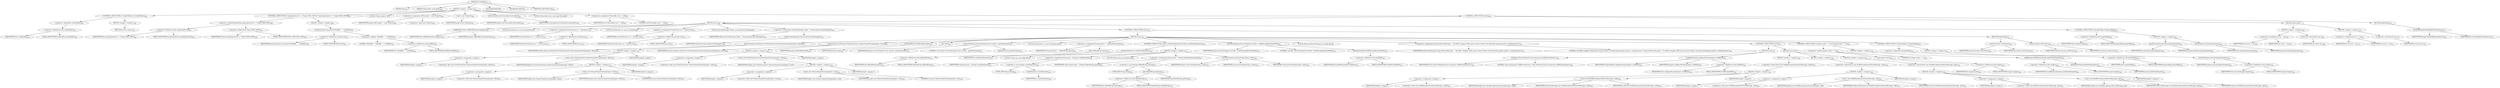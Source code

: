 digraph "runBuild" {  
"941" [label = <(METHOD,runBuild)<SUB>392</SUB>> ]
"21" [label = <(PARAM,this)<SUB>392</SUB>> ]
"942" [label = <(PARAM,ClassLoader coreLoader)<SUB>392</SUB>> ]
"943" [label = <(BLOCK,&lt;empty&gt;,&lt;empty&gt;)<SUB>392</SUB>> ]
"944" [label = <(CONTROL_STRUCTURE,if (!readyToRun),if (!readyToRun))<SUB>394</SUB>> ]
"945" [label = <(&lt;operator&gt;.logicalNot,!readyToRun)<SUB>394</SUB>> ]
"946" [label = <(&lt;operator&gt;.fieldAccess,this.readyToRun)<SUB>394</SUB>> ]
"947" [label = <(IDENTIFIER,this,!readyToRun)<SUB>394</SUB>> ]
"948" [label = <(FIELD_IDENTIFIER,readyToRun,readyToRun)<SUB>394</SUB>> ]
"949" [label = <(BLOCK,&lt;empty&gt;,&lt;empty&gt;)<SUB>394</SUB>> ]
"950" [label = <(RETURN,return;,return;)<SUB>395</SUB>> ]
"951" [label = <(CONTROL_STRUCTURE,if (msgOutputLevel &gt;= Project.MSG_INFO),if (msgOutputLevel &gt;= Project.MSG_INFO))<SUB>400</SUB>> ]
"952" [label = <(&lt;operator&gt;.greaterEqualsThan,msgOutputLevel &gt;= Project.MSG_INFO)<SUB>400</SUB>> ]
"953" [label = <(&lt;operator&gt;.fieldAccess,this.msgOutputLevel)<SUB>400</SUB>> ]
"954" [label = <(IDENTIFIER,this,msgOutputLevel &gt;= Project.MSG_INFO)<SUB>400</SUB>> ]
"955" [label = <(FIELD_IDENTIFIER,msgOutputLevel,msgOutputLevel)<SUB>400</SUB>> ]
"956" [label = <(&lt;operator&gt;.fieldAccess,Project.MSG_INFO)<SUB>400</SUB>> ]
"957" [label = <(IDENTIFIER,Project,msgOutputLevel &gt;= Project.MSG_INFO)<SUB>400</SUB>> ]
"958" [label = <(FIELD_IDENTIFIER,MSG_INFO,MSG_INFO)<SUB>400</SUB>> ]
"959" [label = <(BLOCK,&lt;empty&gt;,&lt;empty&gt;)<SUB>400</SUB>> ]
"960" [label = <(println,System.out.println(&quot;Buildfile: &quot; + buildFile))<SUB>401</SUB>> ]
"961" [label = <(&lt;operator&gt;.fieldAccess,System.out)<SUB>401</SUB>> ]
"962" [label = <(IDENTIFIER,System,System.out.println(&quot;Buildfile: &quot; + buildFile))<SUB>401</SUB>> ]
"963" [label = <(FIELD_IDENTIFIER,out,out)<SUB>401</SUB>> ]
"964" [label = <(&lt;operator&gt;.addition,&quot;Buildfile: &quot; + buildFile)<SUB>401</SUB>> ]
"965" [label = <(LITERAL,&quot;Buildfile: &quot;,&quot;Buildfile: &quot; + buildFile)<SUB>401</SUB>> ]
"966" [label = <(&lt;operator&gt;.fieldAccess,this.buildFile)<SUB>401</SUB>> ]
"967" [label = <(IDENTIFIER,this,&quot;Buildfile: &quot; + buildFile)<SUB>401</SUB>> ]
"968" [label = <(FIELD_IDENTIFIER,buildFile,buildFile)<SUB>401</SUB>> ]
"19" [label = <(LOCAL,Project project: ANY)> ]
"969" [label = <(&lt;operator&gt;.assignment,ANY project = new Project())<SUB>404</SUB>> ]
"970" [label = <(IDENTIFIER,project,ANY project = new Project())<SUB>404</SUB>> ]
"971" [label = <(&lt;operator&gt;.alloc,new Project())<SUB>404</SUB>> ]
"972" [label = <(&lt;init&gt;,new Project())<SUB>404</SUB>> ]
"18" [label = <(IDENTIFIER,project,new Project())<SUB>404</SUB>> ]
"973" [label = <(setCoreLoader,setCoreLoader(coreLoader))<SUB>405</SUB>> ]
"974" [label = <(IDENTIFIER,project,setCoreLoader(coreLoader))<SUB>405</SUB>> ]
"975" [label = <(IDENTIFIER,coreLoader,setCoreLoader(coreLoader))<SUB>405</SUB>> ]
"976" [label = <(LOCAL,Throwable error: java.lang.Throwable)> ]
"977" [label = <(&lt;operator&gt;.assignment,Throwable error = null)<SUB>407</SUB>> ]
"978" [label = <(IDENTIFIER,error,Throwable error = null)<SUB>407</SUB>> ]
"979" [label = <(LITERAL,null,Throwable error = null)<SUB>407</SUB>> ]
"980" [label = <(CONTROL_STRUCTURE,try,try)<SUB>409</SUB>> ]
"981" [label = <(BLOCK,try,try)<SUB>409</SUB>> ]
"982" [label = <(addBuildListeners,addBuildListeners(project))<SUB>410</SUB>> ]
"20" [label = <(IDENTIFIER,this,addBuildListeners(project))<SUB>410</SUB>> ]
"983" [label = <(IDENTIFIER,project,addBuildListeners(project))<SUB>410</SUB>> ]
"984" [label = <(LOCAL,PrintStream err: java.io.PrintStream)> ]
"985" [label = <(&lt;operator&gt;.assignment,PrintStream err = System.err)<SUB>412</SUB>> ]
"986" [label = <(IDENTIFIER,err,PrintStream err = System.err)<SUB>412</SUB>> ]
"987" [label = <(&lt;operator&gt;.fieldAccess,System.err)<SUB>412</SUB>> ]
"988" [label = <(IDENTIFIER,System,PrintStream err = System.err)<SUB>412</SUB>> ]
"989" [label = <(FIELD_IDENTIFIER,err,err)<SUB>412</SUB>> ]
"990" [label = <(LOCAL,PrintStream out: java.io.PrintStream)> ]
"991" [label = <(&lt;operator&gt;.assignment,PrintStream out = System.out)<SUB>413</SUB>> ]
"992" [label = <(IDENTIFIER,out,PrintStream out = System.out)<SUB>413</SUB>> ]
"993" [label = <(&lt;operator&gt;.fieldAccess,System.out)<SUB>413</SUB>> ]
"994" [label = <(IDENTIFIER,System,PrintStream out = System.out)<SUB>413</SUB>> ]
"995" [label = <(FIELD_IDENTIFIER,out,out)<SUB>413</SUB>> ]
"996" [label = <(LOCAL,SecurityManager oldsm: java.lang.SecurityManager)> ]
"997" [label = <(&lt;operator&gt;.assignment,SecurityManager oldsm = System.getSecurityManager())<SUB>414</SUB>> ]
"998" [label = <(IDENTIFIER,oldsm,SecurityManager oldsm = System.getSecurityManager())<SUB>414</SUB>> ]
"999" [label = <(getSecurityManager,System.getSecurityManager())<SUB>414</SUB>> ]
"1000" [label = <(IDENTIFIER,System,System.getSecurityManager())<SUB>414</SUB>> ]
"1001" [label = <(CONTROL_STRUCTURE,try,try)<SUB>416</SUB>> ]
"1002" [label = <(BLOCK,try,try)<SUB>416</SUB>> ]
"1003" [label = <(setOut,System.setOut(new PrintStream(new DemuxOutputStream(project, false))))<SUB>417</SUB>> ]
"1004" [label = <(IDENTIFIER,System,System.setOut(new PrintStream(new DemuxOutputStream(project, false))))<SUB>417</SUB>> ]
"1005" [label = <(BLOCK,&lt;empty&gt;,&lt;empty&gt;)<SUB>417</SUB>> ]
"1006" [label = <(&lt;operator&gt;.assignment,&lt;empty&gt;)> ]
"1007" [label = <(IDENTIFIER,$obj20,&lt;empty&gt;)> ]
"1008" [label = <(&lt;operator&gt;.alloc,new PrintStream(new DemuxOutputStream(project, false)))<SUB>417</SUB>> ]
"1009" [label = <(&lt;init&gt;,new PrintStream(new DemuxOutputStream(project, false)))<SUB>417</SUB>> ]
"1010" [label = <(IDENTIFIER,$obj20,new PrintStream(new DemuxOutputStream(project, false)))> ]
"1011" [label = <(BLOCK,&lt;empty&gt;,&lt;empty&gt;)<SUB>417</SUB>> ]
"1012" [label = <(&lt;operator&gt;.assignment,&lt;empty&gt;)> ]
"1013" [label = <(IDENTIFIER,$obj19,&lt;empty&gt;)> ]
"1014" [label = <(&lt;operator&gt;.alloc,new DemuxOutputStream(project, false))<SUB>417</SUB>> ]
"1015" [label = <(&lt;init&gt;,new DemuxOutputStream(project, false))<SUB>417</SUB>> ]
"1016" [label = <(IDENTIFIER,$obj19,new DemuxOutputStream(project, false))> ]
"1017" [label = <(IDENTIFIER,project,new DemuxOutputStream(project, false))<SUB>417</SUB>> ]
"1018" [label = <(LITERAL,false,new DemuxOutputStream(project, false))<SUB>417</SUB>> ]
"1019" [label = <(IDENTIFIER,$obj19,&lt;empty&gt;)> ]
"1020" [label = <(IDENTIFIER,$obj20,&lt;empty&gt;)> ]
"1021" [label = <(setErr,System.setErr(new PrintStream(new DemuxOutputStream(project, true))))<SUB>418</SUB>> ]
"1022" [label = <(IDENTIFIER,System,System.setErr(new PrintStream(new DemuxOutputStream(project, true))))<SUB>418</SUB>> ]
"1023" [label = <(BLOCK,&lt;empty&gt;,&lt;empty&gt;)<SUB>418</SUB>> ]
"1024" [label = <(&lt;operator&gt;.assignment,&lt;empty&gt;)> ]
"1025" [label = <(IDENTIFIER,$obj22,&lt;empty&gt;)> ]
"1026" [label = <(&lt;operator&gt;.alloc,new PrintStream(new DemuxOutputStream(project, true)))<SUB>418</SUB>> ]
"1027" [label = <(&lt;init&gt;,new PrintStream(new DemuxOutputStream(project, true)))<SUB>418</SUB>> ]
"1028" [label = <(IDENTIFIER,$obj22,new PrintStream(new DemuxOutputStream(project, true)))> ]
"1029" [label = <(BLOCK,&lt;empty&gt;,&lt;empty&gt;)<SUB>418</SUB>> ]
"1030" [label = <(&lt;operator&gt;.assignment,&lt;empty&gt;)> ]
"1031" [label = <(IDENTIFIER,$obj21,&lt;empty&gt;)> ]
"1032" [label = <(&lt;operator&gt;.alloc,new DemuxOutputStream(project, true))<SUB>418</SUB>> ]
"1033" [label = <(&lt;init&gt;,new DemuxOutputStream(project, true))<SUB>418</SUB>> ]
"1034" [label = <(IDENTIFIER,$obj21,new DemuxOutputStream(project, true))> ]
"1035" [label = <(IDENTIFIER,project,new DemuxOutputStream(project, true))<SUB>418</SUB>> ]
"1036" [label = <(LITERAL,true,new DemuxOutputStream(project, true))<SUB>418</SUB>> ]
"1037" [label = <(IDENTIFIER,$obj21,&lt;empty&gt;)> ]
"1038" [label = <(IDENTIFIER,$obj22,&lt;empty&gt;)> ]
"1039" [label = <(fireBuildStarted,fireBuildStarted())<SUB>419</SUB>> ]
"1040" [label = <(IDENTIFIER,project,fireBuildStarted())<SUB>419</SUB>> ]
"1041" [label = <(init,init())<SUB>420</SUB>> ]
"1042" [label = <(IDENTIFIER,project,init())<SUB>420</SUB>> ]
"1043" [label = <(setUserProperty,setUserProperty(&quot;ant.version&quot;, getAntVersion()))<SUB>421</SUB>> ]
"1044" [label = <(IDENTIFIER,project,setUserProperty(&quot;ant.version&quot;, getAntVersion()))<SUB>421</SUB>> ]
"1045" [label = <(LITERAL,&quot;ant.version&quot;,setUserProperty(&quot;ant.version&quot;, getAntVersion()))<SUB>421</SUB>> ]
"1046" [label = <(getAntVersion,getAntVersion())<SUB>421</SUB>> ]
"1047" [label = <(LOCAL,Enumeration e: java.util.Enumeration)> ]
"1048" [label = <(&lt;operator&gt;.assignment,Enumeration e = definedProps.keys())<SUB>424</SUB>> ]
"1049" [label = <(IDENTIFIER,e,Enumeration e = definedProps.keys())<SUB>424</SUB>> ]
"1050" [label = <(keys,definedProps.keys())<SUB>424</SUB>> ]
"1051" [label = <(&lt;operator&gt;.fieldAccess,this.definedProps)<SUB>424</SUB>> ]
"1052" [label = <(IDENTIFIER,this,definedProps.keys())<SUB>424</SUB>> ]
"1053" [label = <(FIELD_IDENTIFIER,definedProps,definedProps)<SUB>424</SUB>> ]
"1054" [label = <(CONTROL_STRUCTURE,while (e.hasMoreElements()),while (e.hasMoreElements()))<SUB>425</SUB>> ]
"1055" [label = <(hasMoreElements,e.hasMoreElements())<SUB>425</SUB>> ]
"1056" [label = <(IDENTIFIER,e,e.hasMoreElements())<SUB>425</SUB>> ]
"1057" [label = <(BLOCK,&lt;empty&gt;,&lt;empty&gt;)<SUB>425</SUB>> ]
"1058" [label = <(LOCAL,String arg: java.lang.String)> ]
"1059" [label = <(&lt;operator&gt;.assignment,String arg = (String) e.nextElement())<SUB>426</SUB>> ]
"1060" [label = <(IDENTIFIER,arg,String arg = (String) e.nextElement())<SUB>426</SUB>> ]
"1061" [label = <(&lt;operator&gt;.cast,(String) e.nextElement())<SUB>426</SUB>> ]
"1062" [label = <(TYPE_REF,String,String)<SUB>426</SUB>> ]
"1063" [label = <(nextElement,e.nextElement())<SUB>426</SUB>> ]
"1064" [label = <(IDENTIFIER,e,e.nextElement())<SUB>426</SUB>> ]
"1065" [label = <(LOCAL,String value: java.lang.String)> ]
"1066" [label = <(&lt;operator&gt;.assignment,String value = (String) definedProps.get(arg))<SUB>427</SUB>> ]
"1067" [label = <(IDENTIFIER,value,String value = (String) definedProps.get(arg))<SUB>427</SUB>> ]
"1068" [label = <(&lt;operator&gt;.cast,(String) definedProps.get(arg))<SUB>427</SUB>> ]
"1069" [label = <(TYPE_REF,String,String)<SUB>427</SUB>> ]
"1070" [label = <(get,definedProps.get(arg))<SUB>427</SUB>> ]
"1071" [label = <(&lt;operator&gt;.fieldAccess,this.definedProps)<SUB>427</SUB>> ]
"1072" [label = <(IDENTIFIER,this,definedProps.get(arg))<SUB>427</SUB>> ]
"1073" [label = <(FIELD_IDENTIFIER,definedProps,definedProps)<SUB>427</SUB>> ]
"1074" [label = <(IDENTIFIER,arg,definedProps.get(arg))<SUB>427</SUB>> ]
"1075" [label = <(setUserProperty,setUserProperty(arg, value))<SUB>428</SUB>> ]
"1076" [label = <(IDENTIFIER,project,setUserProperty(arg, value))<SUB>428</SUB>> ]
"1077" [label = <(IDENTIFIER,arg,setUserProperty(arg, value))<SUB>428</SUB>> ]
"1078" [label = <(IDENTIFIER,value,setUserProperty(arg, value))<SUB>428</SUB>> ]
"1079" [label = <(setUserProperty,setUserProperty(&quot;ant.file&quot;, buildFile.getAbsolutePath()))<SUB>431</SUB>> ]
"1080" [label = <(IDENTIFIER,project,setUserProperty(&quot;ant.file&quot;, buildFile.getAbsolutePath()))<SUB>431</SUB>> ]
"1081" [label = <(LITERAL,&quot;ant.file&quot;,setUserProperty(&quot;ant.file&quot;, buildFile.getAbsolutePath()))<SUB>431</SUB>> ]
"1082" [label = <(getAbsolutePath,buildFile.getAbsolutePath())<SUB>431</SUB>> ]
"1083" [label = <(&lt;operator&gt;.fieldAccess,this.buildFile)<SUB>431</SUB>> ]
"1084" [label = <(IDENTIFIER,this,buildFile.getAbsolutePath())<SUB>431</SUB>> ]
"1085" [label = <(FIELD_IDENTIFIER,buildFile,buildFile)<SUB>431</SUB>> ]
"1086" [label = <(LOCAL,String noParserMessage: java.lang.String)> ]
"1087" [label = <(&lt;operator&gt;.assignment,String noParserMessage = &quot;No JAXP compliant XML parser found. Please visit http://xml.apache.org for a suitable parser&quot;)<SUB>435</SUB>> ]
"1088" [label = <(IDENTIFIER,noParserMessage,String noParserMessage = &quot;No JAXP compliant XML parser found. Please visit http://xml.apache.org for a suitable parser&quot;)<SUB>435</SUB>> ]
"1089" [label = <(LITERAL,&quot;No JAXP compliant XML parser found. Please visit http://xml.apache.org for a suitable parser&quot;,String noParserMessage = &quot;No JAXP compliant XML parser found. Please visit http://xml.apache.org for a suitable parser&quot;)<SUB>436</SUB>> ]
"1090" [label = <(CONTROL_STRUCTURE,try,try)<SUB>437</SUB>> ]
"1091" [label = <(BLOCK,try,try)<SUB>437</SUB>> ]
"1092" [label = <(forName,Class.forName(&quot;javax.xml.parsers.SAXParserFactory&quot;))<SUB>438</SUB>> ]
"1093" [label = <(IDENTIFIER,Class,Class.forName(&quot;javax.xml.parsers.SAXParserFactory&quot;))<SUB>438</SUB>> ]
"1094" [label = <(LITERAL,&quot;javax.xml.parsers.SAXParserFactory&quot;,Class.forName(&quot;javax.xml.parsers.SAXParserFactory&quot;))<SUB>438</SUB>> ]
"1095" [label = <(configureProject,configureProject(project, buildFile))<SUB>439</SUB>> ]
"1096" [label = <(IDENTIFIER,ProjectHelper,configureProject(project, buildFile))<SUB>439</SUB>> ]
"1097" [label = <(IDENTIFIER,project,configureProject(project, buildFile))<SUB>439</SUB>> ]
"1098" [label = <(&lt;operator&gt;.fieldAccess,this.buildFile)<SUB>439</SUB>> ]
"1099" [label = <(IDENTIFIER,this,configureProject(project, buildFile))<SUB>439</SUB>> ]
"1100" [label = <(FIELD_IDENTIFIER,buildFile,buildFile)<SUB>439</SUB>> ]
"1101" [label = <(BLOCK,catch,catch)> ]
"1102" [label = <(BLOCK,&lt;empty&gt;,&lt;empty&gt;)<SUB>440</SUB>> ]
"1103" [label = <(&lt;operator&gt;.throw,throw new BuildException(noParserMessage, ncdfe);)<SUB>441</SUB>> ]
"1104" [label = <(BLOCK,&lt;empty&gt;,&lt;empty&gt;)<SUB>441</SUB>> ]
"1105" [label = <(&lt;operator&gt;.assignment,&lt;empty&gt;)> ]
"1106" [label = <(IDENTIFIER,$obj23,&lt;empty&gt;)> ]
"1107" [label = <(&lt;operator&gt;.alloc,new BuildException(noParserMessage, ncdfe))<SUB>441</SUB>> ]
"1108" [label = <(&lt;init&gt;,new BuildException(noParserMessage, ncdfe))<SUB>441</SUB>> ]
"1109" [label = <(IDENTIFIER,$obj23,new BuildException(noParserMessage, ncdfe))> ]
"1110" [label = <(IDENTIFIER,noParserMessage,new BuildException(noParserMessage, ncdfe))<SUB>441</SUB>> ]
"1111" [label = <(IDENTIFIER,ncdfe,new BuildException(noParserMessage, ncdfe))<SUB>441</SUB>> ]
"1112" [label = <(IDENTIFIER,$obj23,&lt;empty&gt;)> ]
"1113" [label = <(BLOCK,&lt;empty&gt;,&lt;empty&gt;)<SUB>442</SUB>> ]
"1114" [label = <(&lt;operator&gt;.throw,throw new BuildException(noParserMessage, cnfe);)<SUB>443</SUB>> ]
"1115" [label = <(BLOCK,&lt;empty&gt;,&lt;empty&gt;)<SUB>443</SUB>> ]
"1116" [label = <(&lt;operator&gt;.assignment,&lt;empty&gt;)> ]
"1117" [label = <(IDENTIFIER,$obj24,&lt;empty&gt;)> ]
"1118" [label = <(&lt;operator&gt;.alloc,new BuildException(noParserMessage, cnfe))<SUB>443</SUB>> ]
"1119" [label = <(&lt;init&gt;,new BuildException(noParserMessage, cnfe))<SUB>443</SUB>> ]
"1120" [label = <(IDENTIFIER,$obj24,new BuildException(noParserMessage, cnfe))> ]
"1121" [label = <(IDENTIFIER,noParserMessage,new BuildException(noParserMessage, cnfe))<SUB>443</SUB>> ]
"1122" [label = <(IDENTIFIER,cnfe,new BuildException(noParserMessage, cnfe))<SUB>443</SUB>> ]
"1123" [label = <(IDENTIFIER,$obj24,&lt;empty&gt;)> ]
"1124" [label = <(BLOCK,&lt;empty&gt;,&lt;empty&gt;)<SUB>444</SUB>> ]
"1125" [label = <(&lt;operator&gt;.throw,throw new BuildException(noParserMessage, npe);)<SUB>445</SUB>> ]
"1126" [label = <(BLOCK,&lt;empty&gt;,&lt;empty&gt;)<SUB>445</SUB>> ]
"1127" [label = <(&lt;operator&gt;.assignment,&lt;empty&gt;)> ]
"1128" [label = <(IDENTIFIER,$obj25,&lt;empty&gt;)> ]
"1129" [label = <(&lt;operator&gt;.alloc,new BuildException(noParserMessage, npe))<SUB>445</SUB>> ]
"1130" [label = <(&lt;init&gt;,new BuildException(noParserMessage, npe))<SUB>445</SUB>> ]
"1131" [label = <(IDENTIFIER,$obj25,new BuildException(noParserMessage, npe))> ]
"1132" [label = <(IDENTIFIER,noParserMessage,new BuildException(noParserMessage, npe))<SUB>445</SUB>> ]
"1133" [label = <(IDENTIFIER,npe,new BuildException(noParserMessage, npe))<SUB>445</SUB>> ]
"1134" [label = <(IDENTIFIER,$obj25,&lt;empty&gt;)> ]
"1135" [label = <(CONTROL_STRUCTURE,if (targets.size() == 0),if (targets.size() == 0))<SUB>449</SUB>> ]
"1136" [label = <(&lt;operator&gt;.equals,targets.size() == 0)<SUB>449</SUB>> ]
"1137" [label = <(size,targets.size())<SUB>449</SUB>> ]
"1138" [label = <(&lt;operator&gt;.fieldAccess,this.targets)<SUB>449</SUB>> ]
"1139" [label = <(IDENTIFIER,this,targets.size())<SUB>449</SUB>> ]
"1140" [label = <(FIELD_IDENTIFIER,targets,targets)<SUB>449</SUB>> ]
"1141" [label = <(LITERAL,0,targets.size() == 0)<SUB>449</SUB>> ]
"1142" [label = <(BLOCK,&lt;empty&gt;,&lt;empty&gt;)<SUB>449</SUB>> ]
"1143" [label = <(addElement,addElement(project.getDefaultTarget()))<SUB>450</SUB>> ]
"1144" [label = <(&lt;operator&gt;.fieldAccess,this.targets)<SUB>450</SUB>> ]
"1145" [label = <(IDENTIFIER,this,addElement(project.getDefaultTarget()))<SUB>450</SUB>> ]
"1146" [label = <(FIELD_IDENTIFIER,targets,targets)<SUB>450</SUB>> ]
"1147" [label = <(getDefaultTarget,getDefaultTarget())<SUB>450</SUB>> ]
"1148" [label = <(IDENTIFIER,project,getDefaultTarget())<SUB>450</SUB>> ]
"1149" [label = <(CONTROL_STRUCTURE,if (!projectHelp),if (!projectHelp))<SUB>453</SUB>> ]
"1150" [label = <(&lt;operator&gt;.logicalNot,!projectHelp)<SUB>453</SUB>> ]
"1151" [label = <(&lt;operator&gt;.fieldAccess,this.projectHelp)<SUB>453</SUB>> ]
"1152" [label = <(IDENTIFIER,this,!projectHelp)<SUB>453</SUB>> ]
"1153" [label = <(FIELD_IDENTIFIER,projectHelp,projectHelp)<SUB>453</SUB>> ]
"1154" [label = <(BLOCK,&lt;empty&gt;,&lt;empty&gt;)<SUB>453</SUB>> ]
"1155" [label = <(executeTargets,executeTargets(targets))<SUB>454</SUB>> ]
"1156" [label = <(IDENTIFIER,project,executeTargets(targets))<SUB>454</SUB>> ]
"1157" [label = <(&lt;operator&gt;.fieldAccess,this.targets)<SUB>454</SUB>> ]
"1158" [label = <(IDENTIFIER,this,executeTargets(targets))<SUB>454</SUB>> ]
"1159" [label = <(FIELD_IDENTIFIER,targets,targets)<SUB>454</SUB>> ]
"1160" [label = <(BLOCK,finally,finally)<SUB>457</SUB>> ]
"1161" [label = <(setOut,System.setOut(out))<SUB>458</SUB>> ]
"1162" [label = <(IDENTIFIER,System,System.setOut(out))<SUB>458</SUB>> ]
"1163" [label = <(IDENTIFIER,out,System.setOut(out))<SUB>458</SUB>> ]
"1164" [label = <(setErr,System.setErr(err))<SUB>459</SUB>> ]
"1165" [label = <(IDENTIFIER,System,System.setErr(err))<SUB>459</SUB>> ]
"1166" [label = <(IDENTIFIER,err,System.setErr(err))<SUB>459</SUB>> ]
"1167" [label = <(CONTROL_STRUCTURE,if (projectHelp),if (projectHelp))<SUB>461</SUB>> ]
"1168" [label = <(&lt;operator&gt;.fieldAccess,this.projectHelp)<SUB>461</SUB>> ]
"1169" [label = <(IDENTIFIER,this,if (projectHelp))<SUB>461</SUB>> ]
"1170" [label = <(FIELD_IDENTIFIER,projectHelp,projectHelp)<SUB>461</SUB>> ]
"1171" [label = <(BLOCK,&lt;empty&gt;,&lt;empty&gt;)<SUB>461</SUB>> ]
"1172" [label = <(printDescription,printDescription(project))<SUB>462</SUB>> ]
"22" [label = <(IDENTIFIER,this,printDescription(project))<SUB>462</SUB>> ]
"1173" [label = <(IDENTIFIER,project,printDescription(project))<SUB>462</SUB>> ]
"1174" [label = <(printTargets,printTargets(project))<SUB>463</SUB>> ]
"23" [label = <(IDENTIFIER,this,printTargets(project))<SUB>463</SUB>> ]
"1175" [label = <(IDENTIFIER,project,printTargets(project))<SUB>463</SUB>> ]
"1176" [label = <(BLOCK,catch,catch)> ]
"1177" [label = <(BLOCK,&lt;empty&gt;,&lt;empty&gt;)<SUB>466</SUB>> ]
"1178" [label = <(&lt;operator&gt;.assignment,error = exc)<SUB>467</SUB>> ]
"1179" [label = <(IDENTIFIER,error,error = exc)<SUB>467</SUB>> ]
"1180" [label = <(IDENTIFIER,exc,error = exc)<SUB>467</SUB>> ]
"1181" [label = <(&lt;operator&gt;.throw,throw exc;)<SUB>468</SUB>> ]
"1182" [label = <(IDENTIFIER,exc,throw exc;)<SUB>468</SUB>> ]
"1183" [label = <(BLOCK,&lt;empty&gt;,&lt;empty&gt;)<SUB>470</SUB>> ]
"1184" [label = <(&lt;operator&gt;.assignment,error = err)<SUB>471</SUB>> ]
"1185" [label = <(IDENTIFIER,error,error = err)<SUB>471</SUB>> ]
"1186" [label = <(IDENTIFIER,err,error = err)<SUB>471</SUB>> ]
"1187" [label = <(&lt;operator&gt;.throw,throw err;)<SUB>472</SUB>> ]
"1188" [label = <(IDENTIFIER,err,throw err;)<SUB>472</SUB>> ]
"1189" [label = <(BLOCK,finally,finally)<SUB>474</SUB>> ]
"1190" [label = <(fireBuildFinished,fireBuildFinished(error))<SUB>475</SUB>> ]
"1191" [label = <(IDENTIFIER,project,fireBuildFinished(error))<SUB>475</SUB>> ]
"1192" [label = <(IDENTIFIER,error,fireBuildFinished(error))<SUB>475</SUB>> ]
"1193" [label = <(MODIFIER,PRIVATE)> ]
"1194" [label = <(MODIFIER,VIRTUAL)> ]
"1195" [label = <(METHOD_RETURN,void)<SUB>392</SUB>> ]
  "941" -> "21" 
  "941" -> "942" 
  "941" -> "943" 
  "941" -> "1193" 
  "941" -> "1194" 
  "941" -> "1195" 
  "943" -> "944" 
  "943" -> "951" 
  "943" -> "19" 
  "943" -> "969" 
  "943" -> "972" 
  "943" -> "973" 
  "943" -> "976" 
  "943" -> "977" 
  "943" -> "980" 
  "944" -> "945" 
  "944" -> "949" 
  "945" -> "946" 
  "946" -> "947" 
  "946" -> "948" 
  "949" -> "950" 
  "951" -> "952" 
  "951" -> "959" 
  "952" -> "953" 
  "952" -> "956" 
  "953" -> "954" 
  "953" -> "955" 
  "956" -> "957" 
  "956" -> "958" 
  "959" -> "960" 
  "960" -> "961" 
  "960" -> "964" 
  "961" -> "962" 
  "961" -> "963" 
  "964" -> "965" 
  "964" -> "966" 
  "966" -> "967" 
  "966" -> "968" 
  "969" -> "970" 
  "969" -> "971" 
  "972" -> "18" 
  "973" -> "974" 
  "973" -> "975" 
  "977" -> "978" 
  "977" -> "979" 
  "980" -> "981" 
  "980" -> "1176" 
  "980" -> "1189" 
  "981" -> "982" 
  "981" -> "984" 
  "981" -> "985" 
  "981" -> "990" 
  "981" -> "991" 
  "981" -> "996" 
  "981" -> "997" 
  "981" -> "1001" 
  "981" -> "1167" 
  "982" -> "20" 
  "982" -> "983" 
  "985" -> "986" 
  "985" -> "987" 
  "987" -> "988" 
  "987" -> "989" 
  "991" -> "992" 
  "991" -> "993" 
  "993" -> "994" 
  "993" -> "995" 
  "997" -> "998" 
  "997" -> "999" 
  "999" -> "1000" 
  "1001" -> "1002" 
  "1001" -> "1160" 
  "1002" -> "1003" 
  "1002" -> "1021" 
  "1002" -> "1039" 
  "1002" -> "1041" 
  "1002" -> "1043" 
  "1002" -> "1047" 
  "1002" -> "1048" 
  "1002" -> "1054" 
  "1002" -> "1079" 
  "1002" -> "1086" 
  "1002" -> "1087" 
  "1002" -> "1090" 
  "1002" -> "1135" 
  "1002" -> "1149" 
  "1003" -> "1004" 
  "1003" -> "1005" 
  "1005" -> "1006" 
  "1005" -> "1009" 
  "1005" -> "1020" 
  "1006" -> "1007" 
  "1006" -> "1008" 
  "1009" -> "1010" 
  "1009" -> "1011" 
  "1011" -> "1012" 
  "1011" -> "1015" 
  "1011" -> "1019" 
  "1012" -> "1013" 
  "1012" -> "1014" 
  "1015" -> "1016" 
  "1015" -> "1017" 
  "1015" -> "1018" 
  "1021" -> "1022" 
  "1021" -> "1023" 
  "1023" -> "1024" 
  "1023" -> "1027" 
  "1023" -> "1038" 
  "1024" -> "1025" 
  "1024" -> "1026" 
  "1027" -> "1028" 
  "1027" -> "1029" 
  "1029" -> "1030" 
  "1029" -> "1033" 
  "1029" -> "1037" 
  "1030" -> "1031" 
  "1030" -> "1032" 
  "1033" -> "1034" 
  "1033" -> "1035" 
  "1033" -> "1036" 
  "1039" -> "1040" 
  "1041" -> "1042" 
  "1043" -> "1044" 
  "1043" -> "1045" 
  "1043" -> "1046" 
  "1048" -> "1049" 
  "1048" -> "1050" 
  "1050" -> "1051" 
  "1051" -> "1052" 
  "1051" -> "1053" 
  "1054" -> "1055" 
  "1054" -> "1057" 
  "1055" -> "1056" 
  "1057" -> "1058" 
  "1057" -> "1059" 
  "1057" -> "1065" 
  "1057" -> "1066" 
  "1057" -> "1075" 
  "1059" -> "1060" 
  "1059" -> "1061" 
  "1061" -> "1062" 
  "1061" -> "1063" 
  "1063" -> "1064" 
  "1066" -> "1067" 
  "1066" -> "1068" 
  "1068" -> "1069" 
  "1068" -> "1070" 
  "1070" -> "1071" 
  "1070" -> "1074" 
  "1071" -> "1072" 
  "1071" -> "1073" 
  "1075" -> "1076" 
  "1075" -> "1077" 
  "1075" -> "1078" 
  "1079" -> "1080" 
  "1079" -> "1081" 
  "1079" -> "1082" 
  "1082" -> "1083" 
  "1083" -> "1084" 
  "1083" -> "1085" 
  "1087" -> "1088" 
  "1087" -> "1089" 
  "1090" -> "1091" 
  "1090" -> "1101" 
  "1091" -> "1092" 
  "1091" -> "1095" 
  "1092" -> "1093" 
  "1092" -> "1094" 
  "1095" -> "1096" 
  "1095" -> "1097" 
  "1095" -> "1098" 
  "1098" -> "1099" 
  "1098" -> "1100" 
  "1101" -> "1102" 
  "1101" -> "1113" 
  "1101" -> "1124" 
  "1102" -> "1103" 
  "1103" -> "1104" 
  "1104" -> "1105" 
  "1104" -> "1108" 
  "1104" -> "1112" 
  "1105" -> "1106" 
  "1105" -> "1107" 
  "1108" -> "1109" 
  "1108" -> "1110" 
  "1108" -> "1111" 
  "1113" -> "1114" 
  "1114" -> "1115" 
  "1115" -> "1116" 
  "1115" -> "1119" 
  "1115" -> "1123" 
  "1116" -> "1117" 
  "1116" -> "1118" 
  "1119" -> "1120" 
  "1119" -> "1121" 
  "1119" -> "1122" 
  "1124" -> "1125" 
  "1125" -> "1126" 
  "1126" -> "1127" 
  "1126" -> "1130" 
  "1126" -> "1134" 
  "1127" -> "1128" 
  "1127" -> "1129" 
  "1130" -> "1131" 
  "1130" -> "1132" 
  "1130" -> "1133" 
  "1135" -> "1136" 
  "1135" -> "1142" 
  "1136" -> "1137" 
  "1136" -> "1141" 
  "1137" -> "1138" 
  "1138" -> "1139" 
  "1138" -> "1140" 
  "1142" -> "1143" 
  "1143" -> "1144" 
  "1143" -> "1147" 
  "1144" -> "1145" 
  "1144" -> "1146" 
  "1147" -> "1148" 
  "1149" -> "1150" 
  "1149" -> "1154" 
  "1150" -> "1151" 
  "1151" -> "1152" 
  "1151" -> "1153" 
  "1154" -> "1155" 
  "1155" -> "1156" 
  "1155" -> "1157" 
  "1157" -> "1158" 
  "1157" -> "1159" 
  "1160" -> "1161" 
  "1160" -> "1164" 
  "1161" -> "1162" 
  "1161" -> "1163" 
  "1164" -> "1165" 
  "1164" -> "1166" 
  "1167" -> "1168" 
  "1167" -> "1171" 
  "1168" -> "1169" 
  "1168" -> "1170" 
  "1171" -> "1172" 
  "1171" -> "1174" 
  "1172" -> "22" 
  "1172" -> "1173" 
  "1174" -> "23" 
  "1174" -> "1175" 
  "1176" -> "1177" 
  "1176" -> "1183" 
  "1177" -> "1178" 
  "1177" -> "1181" 
  "1178" -> "1179" 
  "1178" -> "1180" 
  "1181" -> "1182" 
  "1183" -> "1184" 
  "1183" -> "1187" 
  "1184" -> "1185" 
  "1184" -> "1186" 
  "1187" -> "1188" 
  "1189" -> "1190" 
  "1190" -> "1191" 
  "1190" -> "1192" 
}
